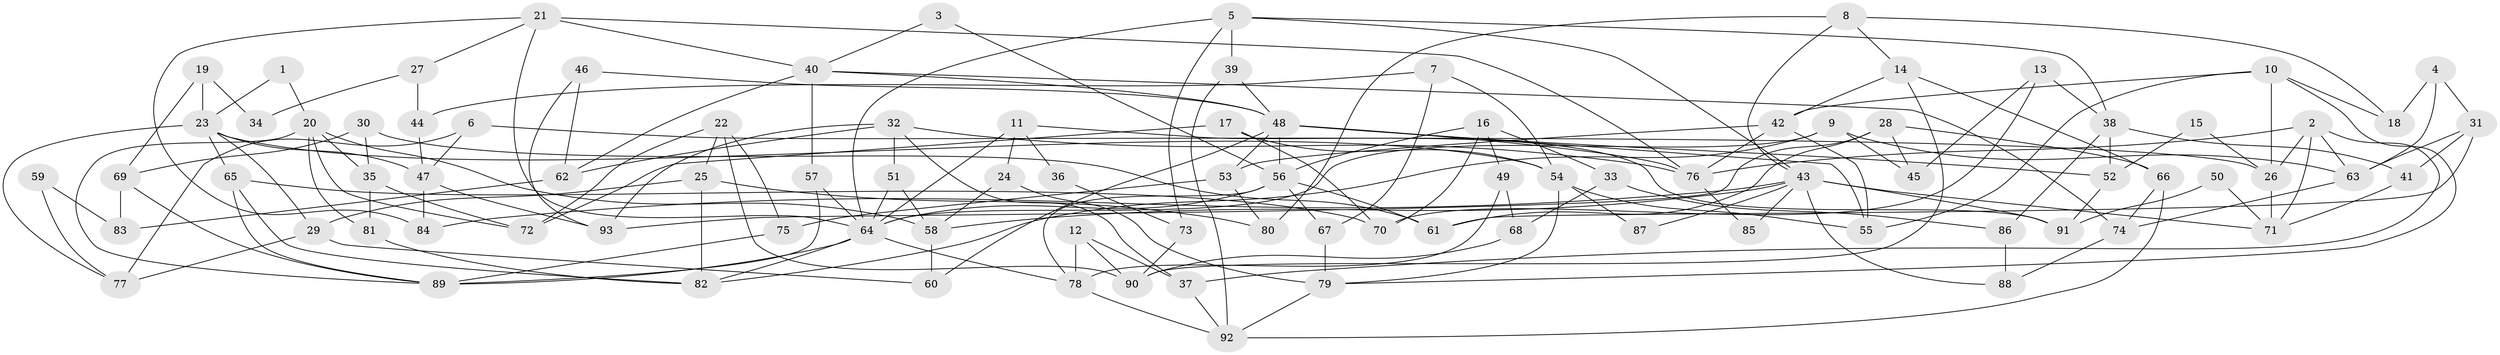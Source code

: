// coarse degree distribution, {2: 0.11475409836065574, 7: 0.04918032786885246, 4: 0.14754098360655737, 6: 0.16393442622950818, 3: 0.2459016393442623, 5: 0.14754098360655737, 8: 0.06557377049180328, 11: 0.04918032786885246, 10: 0.01639344262295082}
// Generated by graph-tools (version 1.1) at 2025/52/02/27/25 19:52:04]
// undirected, 93 vertices, 186 edges
graph export_dot {
graph [start="1"]
  node [color=gray90,style=filled];
  1;
  2;
  3;
  4;
  5;
  6;
  7;
  8;
  9;
  10;
  11;
  12;
  13;
  14;
  15;
  16;
  17;
  18;
  19;
  20;
  21;
  22;
  23;
  24;
  25;
  26;
  27;
  28;
  29;
  30;
  31;
  32;
  33;
  34;
  35;
  36;
  37;
  38;
  39;
  40;
  41;
  42;
  43;
  44;
  45;
  46;
  47;
  48;
  49;
  50;
  51;
  52;
  53;
  54;
  55;
  56;
  57;
  58;
  59;
  60;
  61;
  62;
  63;
  64;
  65;
  66;
  67;
  68;
  69;
  70;
  71;
  72;
  73;
  74;
  75;
  76;
  77;
  78;
  79;
  80;
  81;
  82;
  83;
  84;
  85;
  86;
  87;
  88;
  89;
  90;
  91;
  92;
  93;
  1 -- 23;
  1 -- 20;
  2 -- 63;
  2 -- 76;
  2 -- 26;
  2 -- 37;
  2 -- 71;
  3 -- 56;
  3 -- 40;
  4 -- 63;
  4 -- 31;
  4 -- 18;
  5 -- 43;
  5 -- 64;
  5 -- 38;
  5 -- 39;
  5 -- 73;
  6 -- 26;
  6 -- 47;
  6 -- 77;
  7 -- 67;
  7 -- 54;
  7 -- 44;
  8 -- 18;
  8 -- 43;
  8 -- 14;
  8 -- 80;
  9 -- 82;
  9 -- 64;
  9 -- 45;
  9 -- 63;
  10 -- 55;
  10 -- 26;
  10 -- 18;
  10 -- 42;
  10 -- 79;
  11 -- 91;
  11 -- 24;
  11 -- 36;
  11 -- 64;
  12 -- 37;
  12 -- 90;
  12 -- 78;
  13 -- 45;
  13 -- 70;
  13 -- 38;
  14 -- 66;
  14 -- 42;
  14 -- 90;
  15 -- 52;
  15 -- 26;
  16 -- 70;
  16 -- 56;
  16 -- 33;
  16 -- 49;
  17 -- 72;
  17 -- 54;
  17 -- 70;
  19 -- 23;
  19 -- 69;
  19 -- 34;
  20 -- 58;
  20 -- 89;
  20 -- 35;
  20 -- 72;
  20 -- 81;
  21 -- 40;
  21 -- 64;
  21 -- 27;
  21 -- 76;
  21 -- 84;
  22 -- 25;
  22 -- 72;
  22 -- 75;
  22 -- 90;
  23 -- 77;
  23 -- 54;
  23 -- 29;
  23 -- 47;
  23 -- 65;
  24 -- 79;
  24 -- 58;
  25 -- 82;
  25 -- 80;
  25 -- 29;
  26 -- 71;
  27 -- 44;
  27 -- 34;
  28 -- 93;
  28 -- 66;
  28 -- 45;
  28 -- 61;
  29 -- 60;
  29 -- 77;
  30 -- 35;
  30 -- 61;
  30 -- 69;
  31 -- 63;
  31 -- 61;
  31 -- 41;
  32 -- 51;
  32 -- 76;
  32 -- 37;
  32 -- 62;
  32 -- 93;
  33 -- 68;
  33 -- 86;
  35 -- 81;
  35 -- 72;
  36 -- 73;
  37 -- 92;
  38 -- 41;
  38 -- 52;
  38 -- 86;
  39 -- 92;
  39 -- 48;
  40 -- 48;
  40 -- 57;
  40 -- 62;
  40 -- 74;
  41 -- 71;
  42 -- 53;
  42 -- 55;
  42 -- 76;
  43 -- 71;
  43 -- 84;
  43 -- 58;
  43 -- 85;
  43 -- 87;
  43 -- 88;
  43 -- 91;
  44 -- 47;
  46 -- 48;
  46 -- 62;
  46 -- 93;
  47 -- 93;
  47 -- 84;
  48 -- 76;
  48 -- 52;
  48 -- 53;
  48 -- 55;
  48 -- 56;
  48 -- 60;
  49 -- 78;
  49 -- 68;
  50 -- 71;
  50 -- 91;
  51 -- 64;
  51 -- 58;
  52 -- 91;
  53 -- 75;
  53 -- 80;
  54 -- 79;
  54 -- 55;
  54 -- 87;
  56 -- 78;
  56 -- 61;
  56 -- 64;
  56 -- 67;
  57 -- 89;
  57 -- 64;
  58 -- 60;
  59 -- 83;
  59 -- 77;
  62 -- 83;
  63 -- 74;
  64 -- 78;
  64 -- 82;
  64 -- 89;
  65 -- 89;
  65 -- 70;
  65 -- 82;
  66 -- 74;
  66 -- 92;
  67 -- 79;
  68 -- 90;
  69 -- 89;
  69 -- 83;
  73 -- 90;
  74 -- 88;
  75 -- 89;
  76 -- 85;
  78 -- 92;
  79 -- 92;
  81 -- 82;
  86 -- 88;
}
